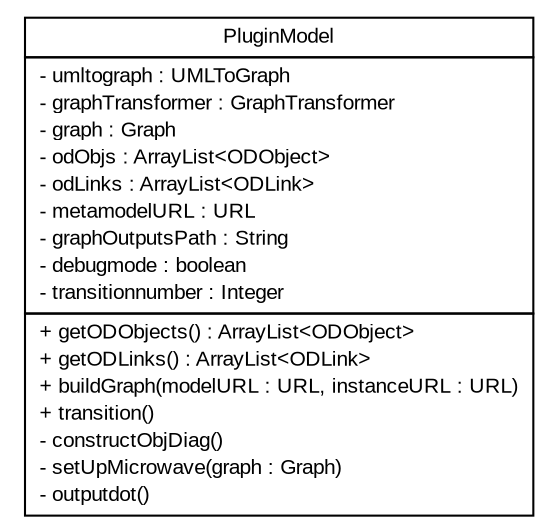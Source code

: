 #!/usr/local/bin/dot
#
# Class diagram 
# Generated by UMLGraph version 5.2 (http://www.umlgraph.org/)
#

digraph G {
	edge [fontname="arial",fontsize=10,labelfontname="arial",labelfontsize=10];
	node [fontname="arial",fontsize=10,shape=plaintext];
	nodesep=0.25;
	ranksep=0.5;
	// model.PluginModel
	c1170 [label=<<table title="model.PluginModel" border="0" cellborder="1" cellspacing="0" cellpadding="2" port="p" href="./PluginModel.html">
		<tr><td><table border="0" cellspacing="0" cellpadding="1">
<tr><td align="center" balign="center"> PluginModel </td></tr>
		</table></td></tr>
		<tr><td><table border="0" cellspacing="0" cellpadding="1">
<tr><td align="left" balign="left"> - umltograph : UMLToGraph </td></tr>
<tr><td align="left" balign="left"> - graphTransformer : GraphTransformer </td></tr>
<tr><td align="left" balign="left"> - graph : Graph </td></tr>
<tr><td align="left" balign="left"> - odObjs : ArrayList&lt;ODObject&gt; </td></tr>
<tr><td align="left" balign="left"> - odLinks : ArrayList&lt;ODLink&gt; </td></tr>
<tr><td align="left" balign="left"> - metamodelURL : URL </td></tr>
<tr><td align="left" balign="left"> - graphOutputsPath : String </td></tr>
<tr><td align="left" balign="left"> - debugmode : boolean </td></tr>
<tr><td align="left" balign="left"> - transitionnumber : Integer </td></tr>
		</table></td></tr>
		<tr><td><table border="0" cellspacing="0" cellpadding="1">
<tr><td align="left" balign="left"> + getODObjects() : ArrayList&lt;ODObject&gt; </td></tr>
<tr><td align="left" balign="left"> + getODLinks() : ArrayList&lt;ODLink&gt; </td></tr>
<tr><td align="left" balign="left"> + buildGraph(modelURL : URL, instanceURL : URL) </td></tr>
<tr><td align="left" balign="left"> + transition() </td></tr>
<tr><td align="left" balign="left"> - constructObjDiag() </td></tr>
<tr><td align="left" balign="left"> - setUpMicrowave(graph : Graph) </td></tr>
<tr><td align="left" balign="left"> - outputdot() </td></tr>
		</table></td></tr>
		</table>>, fontname="arial", fontcolor="black", fontsize=10.0];
}

